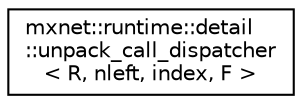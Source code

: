 digraph "Graphical Class Hierarchy"
{
 // LATEX_PDF_SIZE
  edge [fontname="Helvetica",fontsize="10",labelfontname="Helvetica",labelfontsize="10"];
  node [fontname="Helvetica",fontsize="10",shape=record];
  rankdir="LR";
  Node0 [label="mxnet::runtime::detail\l::unpack_call_dispatcher\l\< R, nleft, index, F \>",height=0.2,width=0.4,color="black", fillcolor="white", style="filled",URL="$structmxnet_1_1runtime_1_1detail_1_1unpack__call__dispatcher.html",tooltip=" "];
}
